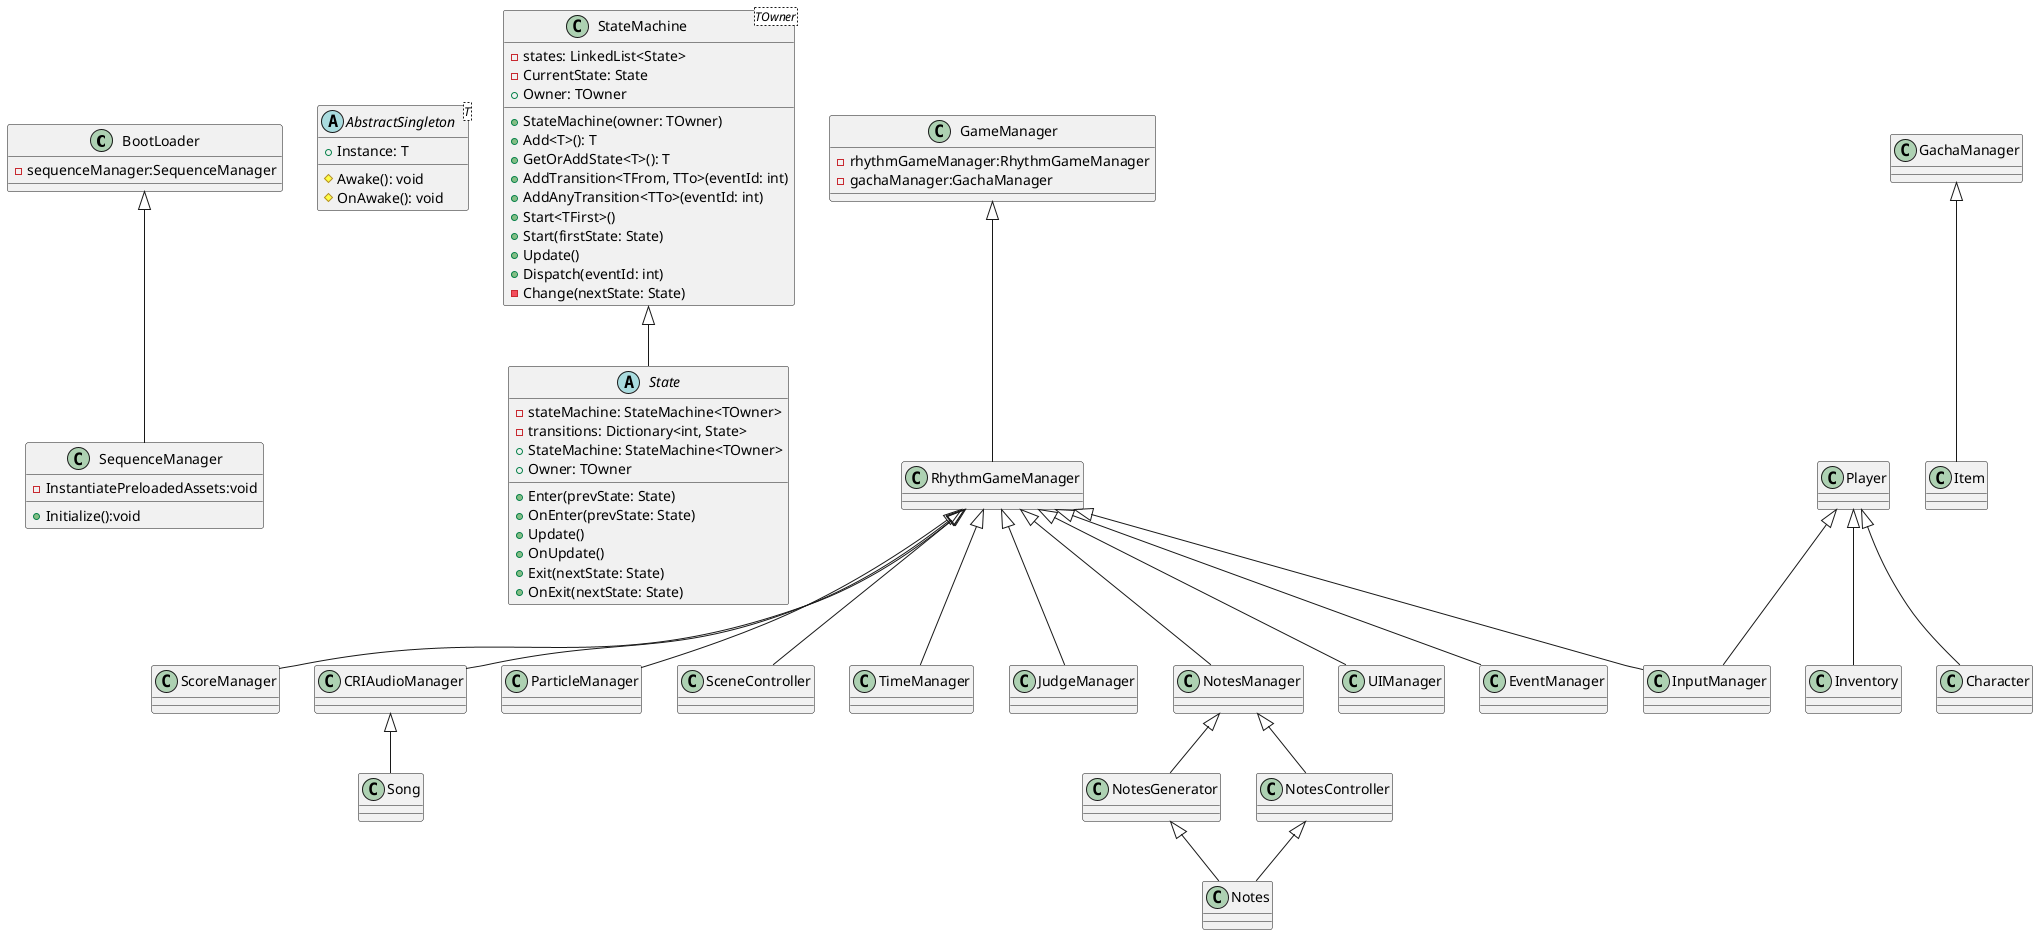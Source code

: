 ﻿@startuml

class BootLoader{
    -sequenceManager:SequenceManager
}
class SequenceManager{
    +Initialize():void
    -InstantiatePreloadedAssets:void
}
abstract class AbstractSingleton<T> {
  +Instance: T
  #Awake(): void
  #OnAwake(): void
}
abstract class AbstractSingleton<T>
Class StateMachine<TOwner> {
  -states: LinkedList<State>
  -CurrentState: State
  +Owner: TOwner
  +StateMachine(owner: TOwner)
  +Add<T>(): T
  +GetOrAddState<T>(): T
  +AddTransition<TFrom, TTo>(eventId: int)
  +AddAnyTransition<TTo>(eventId: int)
  +Start<TFirst>()
  +Start(firstState: State)
  +Update()
  +Dispatch(eventId: int)
  -Change(nextState: State)
}

abstract class State {
  -stateMachine: StateMachine<TOwner>
  -transitions: Dictionary<int, State>
  +StateMachine: StateMachine<TOwner>
  +Owner: TOwner
  +Enter(prevState: State)
  +OnEnter(prevState: State)
  +Update()
  +OnUpdate()
  +Exit(nextState: State)
  +OnExit(nextState: State)
}

class GameManager {
 -rhythmGameManager:RhythmGameManager
 -gachaManager:GachaManager
}
class RhythmGameManager{

}
class ScoreManager{

}
class CRIAudioManager{

}
class ParticleManager{

}
class SceneController{

}
class TimeManager{

}
class InputManager{

}
class JudgeManager{

}
class NotesManager{

}
class UIManager{

}
class EventManager{

}
class GachaManager{

}
class NotesGenerator{

}
class NotesController{

}

class Player{

}
class Notes{

}
class Song{

}
class Item{

}
class Inventory{

}
class Character{

}


BootLoader <|-- SequenceManager
StateMachine <|-- State

GameManager <|-- RhythmGameManager

RhythmGameManager <|-- ScoreManager
RhythmGameManager <|-- CRIAudioManager
RhythmGameManager <|-- ParticleManager
RhythmGameManager <|-- SceneController
RhythmGameManager <|-- TimeManager
RhythmGameManager <|-- InputManager
RhythmGameManager <|-- JudgeManager
RhythmGameManager <|-- NotesManager
RhythmGameManager <|-- UIManager
RhythmGameManager <|-- EventManager

Player<|-- InputManager
Player<|-- Inventory
Player<|-- Character

NotesManager  <|-- NotesGenerator
NotesManager  <|-- NotesController

NotesGenerator <|-- Notes
NotesController <|-- Notes

CRIAudioManager<|--Song

GachaManager <|-- Item

@enduml
